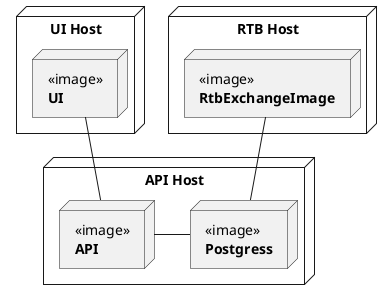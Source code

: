@startuml

node "API Host" {

    node APIImage [
        <<image>>
        <b>API</b>
    ]

    node PostgressImage [
        <<image>>
        <b>Postgress</b>
    ]

    APIImage -left- PostgressImage
}

node "UI Host" {

    node UIImage [
        <<image>>
        <b>UI</b>
    ]

    UIImage -- APIImage
}


node "RTB Host" {

    node RtbExchangeImage [
        <<image>>
        <b>RtbExchangeImage</b>
    ]
}
RtbExchangeImage -- PostgressImage

@enduml